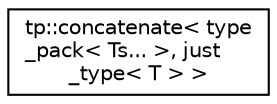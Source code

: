 digraph "Graphical Class Hierarchy"
{
 // LATEX_PDF_SIZE
  edge [fontname="Helvetica",fontsize="10",labelfontname="Helvetica",labelfontsize="10"];
  node [fontname="Helvetica",fontsize="10",shape=record];
  rankdir="LR";
  Node0 [label="tp::concatenate\< type\l_pack\< Ts... \>, just\l_type\< T \> \>",height=0.2,width=0.4,color="black", fillcolor="white", style="filled",URL="$structtp_1_1concatenate_3_01type__pack_3_01Ts_8_8_8_01_4_00_01just__type_3_01T_01_4_01_4.html",tooltip=" "];
}
